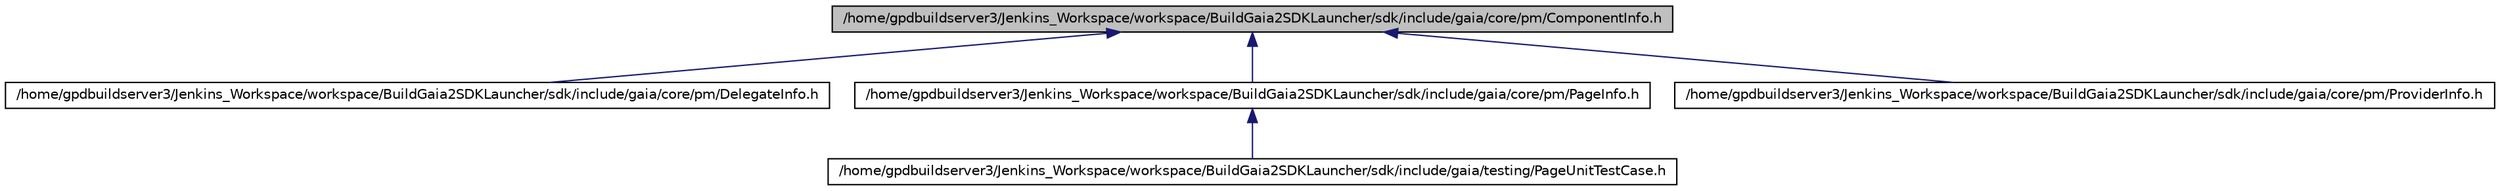 digraph G
{
  edge [fontname="Helvetica",fontsize="10",labelfontname="Helvetica",labelfontsize="10"];
  node [fontname="Helvetica",fontsize="10",shape=record];
  Node1 [label="/home/gpdbuildserver3/Jenkins_Workspace/workspace/BuildGaia2SDKLauncher/sdk/include/gaia/core/pm/ComponentInfo.h",height=0.2,width=0.4,color="black", fillcolor="grey75", style="filled" fontcolor="black"];
  Node1 -> Node2 [dir=back,color="midnightblue",fontsize="10",style="solid",fontname="Helvetica"];
  Node2 [label="/home/gpdbuildserver3/Jenkins_Workspace/workspace/BuildGaia2SDKLauncher/sdk/include/gaia/core/pm/DelegateInfo.h",height=0.2,width=0.4,color="black", fillcolor="white", style="filled",URL="$db/d07/_delegate_info_8h.html"];
  Node1 -> Node3 [dir=back,color="midnightblue",fontsize="10",style="solid",fontname="Helvetica"];
  Node3 [label="/home/gpdbuildserver3/Jenkins_Workspace/workspace/BuildGaia2SDKLauncher/sdk/include/gaia/core/pm/PageInfo.h",height=0.2,width=0.4,color="black", fillcolor="white", style="filled",URL="$d7/dbc/_page_info_8h.html"];
  Node3 -> Node4 [dir=back,color="midnightblue",fontsize="10",style="solid",fontname="Helvetica"];
  Node4 [label="/home/gpdbuildserver3/Jenkins_Workspace/workspace/BuildGaia2SDKLauncher/sdk/include/gaia/testing/PageUnitTestCase.h",height=0.2,width=0.4,color="black", fillcolor="white", style="filled",URL="$db/deb/_page_unit_test_case_8h.html"];
  Node1 -> Node5 [dir=back,color="midnightblue",fontsize="10",style="solid",fontname="Helvetica"];
  Node5 [label="/home/gpdbuildserver3/Jenkins_Workspace/workspace/BuildGaia2SDKLauncher/sdk/include/gaia/core/pm/ProviderInfo.h",height=0.2,width=0.4,color="black", fillcolor="white", style="filled",URL="$d0/d00/_provider_info_8h.html"];
}
